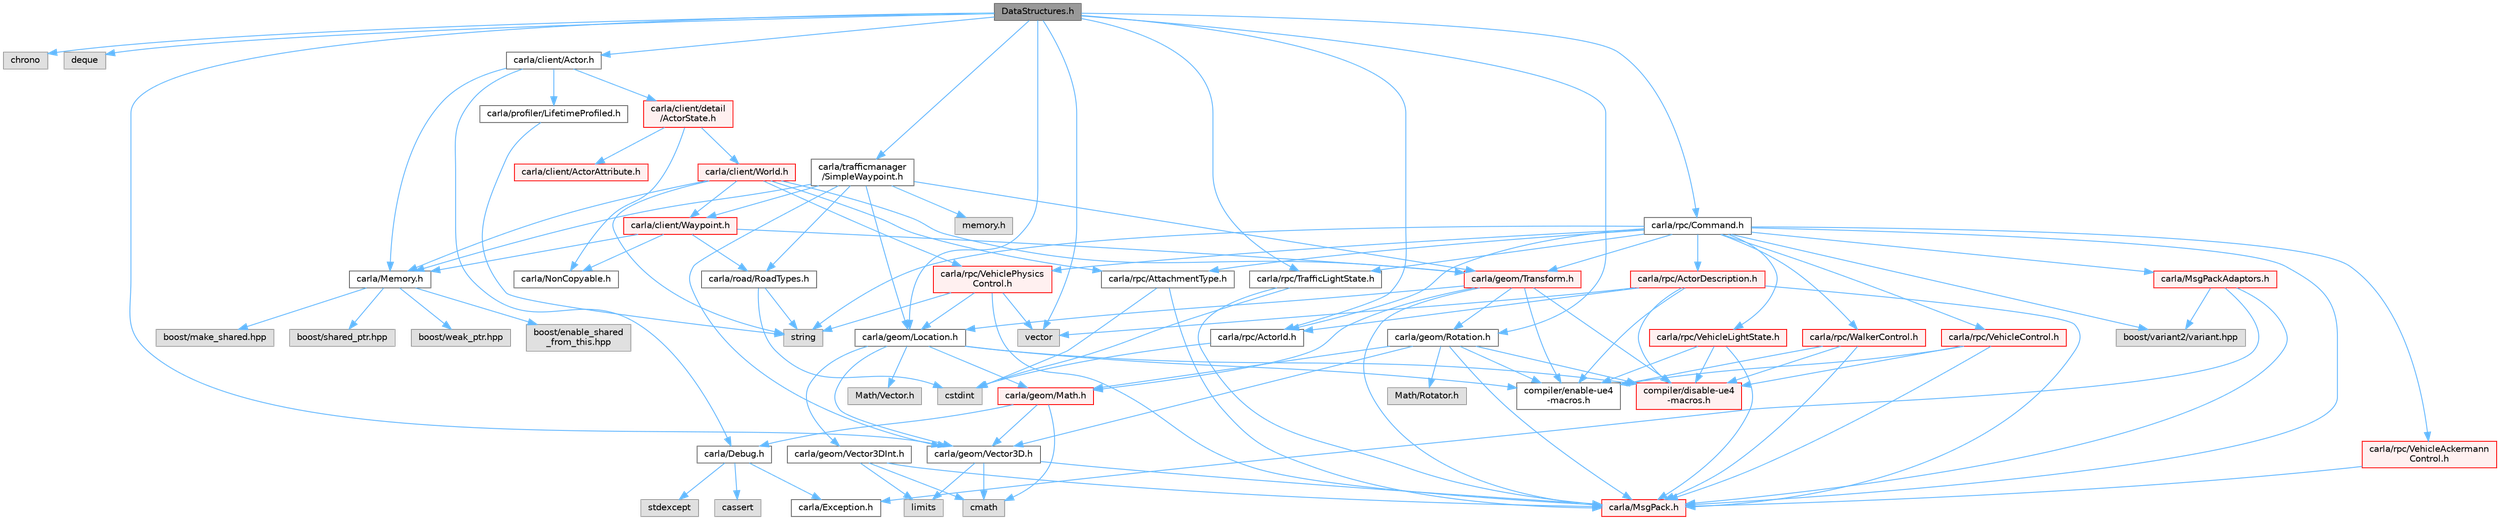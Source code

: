 digraph "DataStructures.h"
{
 // INTERACTIVE_SVG=YES
 // LATEX_PDF_SIZE
  bgcolor="transparent";
  edge [fontname=Helvetica,fontsize=10,labelfontname=Helvetica,labelfontsize=10];
  node [fontname=Helvetica,fontsize=10,shape=box,height=0.2,width=0.4];
  Node1 [id="Node000001",label="DataStructures.h",height=0.2,width=0.4,color="gray40", fillcolor="grey60", style="filled", fontcolor="black",tooltip=" "];
  Node1 -> Node2 [id="edge1_Node000001_Node000002",color="steelblue1",style="solid",tooltip=" "];
  Node2 [id="Node000002",label="chrono",height=0.2,width=0.4,color="grey60", fillcolor="#E0E0E0", style="filled",tooltip=" "];
  Node1 -> Node3 [id="edge2_Node000001_Node000003",color="steelblue1",style="solid",tooltip=" "];
  Node3 [id="Node000003",label="deque",height=0.2,width=0.4,color="grey60", fillcolor="#E0E0E0", style="filled",tooltip=" "];
  Node1 -> Node4 [id="edge3_Node000001_Node000004",color="steelblue1",style="solid",tooltip=" "];
  Node4 [id="Node000004",label="vector",height=0.2,width=0.4,color="grey60", fillcolor="#E0E0E0", style="filled",tooltip=" "];
  Node1 -> Node5 [id="edge4_Node000001_Node000005",color="steelblue1",style="solid",tooltip=" "];
  Node5 [id="Node000005",label="carla/client/Actor.h",height=0.2,width=0.4,color="grey40", fillcolor="white", style="filled",URL="$da/d48/client_2Actor_8h.html",tooltip=" "];
  Node5 -> Node6 [id="edge5_Node000005_Node000006",color="steelblue1",style="solid",tooltip=" "];
  Node6 [id="Node000006",label="carla/Debug.h",height=0.2,width=0.4,color="grey40", fillcolor="white", style="filled",URL="$d4/deb/Debug_8h.html",tooltip=" "];
  Node6 -> Node7 [id="edge6_Node000006_Node000007",color="steelblue1",style="solid",tooltip=" "];
  Node7 [id="Node000007",label="carla/Exception.h",height=0.2,width=0.4,color="grey40", fillcolor="white", style="filled",URL="$d8/d8a/Exception_8h.html",tooltip=" "];
  Node6 -> Node8 [id="edge7_Node000006_Node000008",color="steelblue1",style="solid",tooltip=" "];
  Node8 [id="Node000008",label="stdexcept",height=0.2,width=0.4,color="grey60", fillcolor="#E0E0E0", style="filled",tooltip=" "];
  Node6 -> Node9 [id="edge8_Node000006_Node000009",color="steelblue1",style="solid",tooltip=" "];
  Node9 [id="Node000009",label="cassert",height=0.2,width=0.4,color="grey60", fillcolor="#E0E0E0", style="filled",tooltip=" "];
  Node5 -> Node10 [id="edge9_Node000005_Node000010",color="steelblue1",style="solid",tooltip=" "];
  Node10 [id="Node000010",label="carla/Memory.h",height=0.2,width=0.4,color="grey40", fillcolor="white", style="filled",URL="$de/d5c/Memory_8h.html",tooltip=" "];
  Node10 -> Node11 [id="edge10_Node000010_Node000011",color="steelblue1",style="solid",tooltip=" "];
  Node11 [id="Node000011",label="boost/enable_shared\l_from_this.hpp",height=0.2,width=0.4,color="grey60", fillcolor="#E0E0E0", style="filled",tooltip=" "];
  Node10 -> Node12 [id="edge11_Node000010_Node000012",color="steelblue1",style="solid",tooltip=" "];
  Node12 [id="Node000012",label="boost/make_shared.hpp",height=0.2,width=0.4,color="grey60", fillcolor="#E0E0E0", style="filled",tooltip=" "];
  Node10 -> Node13 [id="edge12_Node000010_Node000013",color="steelblue1",style="solid",tooltip=" "];
  Node13 [id="Node000013",label="boost/shared_ptr.hpp",height=0.2,width=0.4,color="grey60", fillcolor="#E0E0E0", style="filled",tooltip=" "];
  Node10 -> Node14 [id="edge13_Node000010_Node000014",color="steelblue1",style="solid",tooltip=" "];
  Node14 [id="Node000014",label="boost/weak_ptr.hpp",height=0.2,width=0.4,color="grey60", fillcolor="#E0E0E0", style="filled",tooltip=" "];
  Node5 -> Node15 [id="edge14_Node000005_Node000015",color="steelblue1",style="solid",tooltip=" "];
  Node15 [id="Node000015",label="carla/client/detail\l/ActorState.h",height=0.2,width=0.4,color="red", fillcolor="#FFF0F0", style="filled",URL="$d4/d22/client_2detail_2ActorState_8h.html",tooltip=" "];
  Node15 -> Node16 [id="edge15_Node000015_Node000016",color="steelblue1",style="solid",tooltip=" "];
  Node16 [id="Node000016",label="carla/NonCopyable.h",height=0.2,width=0.4,color="grey40", fillcolor="white", style="filled",URL="$d4/dd8/LibCarla_2source_2carla_2NonCopyable_8h.html",tooltip=" "];
  Node15 -> Node17 [id="edge16_Node000015_Node000017",color="steelblue1",style="solid",tooltip=" "];
  Node17 [id="Node000017",label="carla/client/World.h",height=0.2,width=0.4,color="red", fillcolor="#FFF0F0", style="filled",URL="$dd/d5b/World_8h.html",tooltip=" "];
  Node17 -> Node10 [id="edge17_Node000017_Node000010",color="steelblue1",style="solid",tooltip=" "];
  Node17 -> Node60 [id="edge18_Node000017_Node000060",color="steelblue1",style="solid",tooltip=" "];
  Node60 [id="Node000060",label="carla/client/Waypoint.h",height=0.2,width=0.4,color="red", fillcolor="#FFF0F0", style="filled",URL="$d0/d47/client_2Waypoint_8h.html",tooltip=" "];
  Node60 -> Node10 [id="edge19_Node000060_Node000010",color="steelblue1",style="solid",tooltip=" "];
  Node60 -> Node16 [id="edge20_Node000060_Node000016",color="steelblue1",style="solid",tooltip=" "];
  Node60 -> Node35 [id="edge21_Node000060_Node000035",color="steelblue1",style="solid",tooltip=" "];
  Node35 [id="Node000035",label="carla/geom/Transform.h",height=0.2,width=0.4,color="red", fillcolor="#FFF0F0", style="filled",URL="$de/d17/geom_2Transform_8h.html",tooltip=" "];
  Node35 -> Node26 [id="edge22_Node000035_Node000026",color="steelblue1",style="solid",tooltip=" "];
  Node26 [id="Node000026",label="carla/MsgPack.h",height=0.2,width=0.4,color="red", fillcolor="#FFF0F0", style="filled",URL="$d9/d6f/MsgPack_8h.html",tooltip=" "];
  Node35 -> Node36 [id="edge23_Node000035_Node000036",color="steelblue1",style="solid",tooltip=" "];
  Node36 [id="Node000036",label="carla/geom/Location.h",height=0.2,width=0.4,color="grey40", fillcolor="white", style="filled",URL="$d9/d8b/geom_2Location_8h.html",tooltip=" "];
  Node36 -> Node37 [id="edge24_Node000036_Node000037",color="steelblue1",style="solid",tooltip=" "];
  Node37 [id="Node000037",label="carla/geom/Vector3D.h",height=0.2,width=0.4,color="grey40", fillcolor="white", style="filled",URL="$de/d70/geom_2Vector3D_8h.html",tooltip=" "];
  Node37 -> Node26 [id="edge25_Node000037_Node000026",color="steelblue1",style="solid",tooltip=" "];
  Node37 -> Node38 [id="edge26_Node000037_Node000038",color="steelblue1",style="solid",tooltip=" "];
  Node38 [id="Node000038",label="cmath",height=0.2,width=0.4,color="grey60", fillcolor="#E0E0E0", style="filled",tooltip=" "];
  Node37 -> Node32 [id="edge27_Node000037_Node000032",color="steelblue1",style="solid",tooltip=" "];
  Node32 [id="Node000032",label="limits",height=0.2,width=0.4,color="grey60", fillcolor="#E0E0E0", style="filled",tooltip=" "];
  Node36 -> Node39 [id="edge28_Node000036_Node000039",color="steelblue1",style="solid",tooltip=" "];
  Node39 [id="Node000039",label="carla/geom/Vector3DInt.h",height=0.2,width=0.4,color="grey40", fillcolor="white", style="filled",URL="$d1/da4/Vector3DInt_8h.html",tooltip=" "];
  Node39 -> Node26 [id="edge29_Node000039_Node000026",color="steelblue1",style="solid",tooltip=" "];
  Node39 -> Node38 [id="edge30_Node000039_Node000038",color="steelblue1",style="solid",tooltip=" "];
  Node39 -> Node32 [id="edge31_Node000039_Node000032",color="steelblue1",style="solid",tooltip=" "];
  Node36 -> Node40 [id="edge32_Node000036_Node000040",color="steelblue1",style="solid",tooltip=" "];
  Node40 [id="Node000040",label="carla/geom/Math.h",height=0.2,width=0.4,color="red", fillcolor="#FFF0F0", style="filled",URL="$db/d8a/Math_8h.html",tooltip=" "];
  Node40 -> Node6 [id="edge33_Node000040_Node000006",color="steelblue1",style="solid",tooltip=" "];
  Node40 -> Node37 [id="edge34_Node000040_Node000037",color="steelblue1",style="solid",tooltip=" "];
  Node40 -> Node38 [id="edge35_Node000040_Node000038",color="steelblue1",style="solid",tooltip=" "];
  Node36 -> Node42 [id="edge36_Node000036_Node000042",color="steelblue1",style="solid",tooltip=" "];
  Node42 [id="Node000042",label="compiler/enable-ue4\l-macros.h",height=0.2,width=0.4,color="grey40", fillcolor="white", style="filled",URL="$d9/da2/enable-ue4-macros_8h.html",tooltip=" "];
  Node36 -> Node43 [id="edge37_Node000036_Node000043",color="steelblue1",style="solid",tooltip=" "];
  Node43 [id="Node000043",label="Math/Vector.h",height=0.2,width=0.4,color="grey60", fillcolor="#E0E0E0", style="filled",tooltip=" "];
  Node36 -> Node44 [id="edge38_Node000036_Node000044",color="steelblue1",style="solid",tooltip=" "];
  Node44 [id="Node000044",label="compiler/disable-ue4\l-macros.h",height=0.2,width=0.4,color="red", fillcolor="#FFF0F0", style="filled",URL="$d2/d02/disable-ue4-macros_8h.html",tooltip=" "];
  Node35 -> Node40 [id="edge39_Node000035_Node000040",color="steelblue1",style="solid",tooltip=" "];
  Node35 -> Node49 [id="edge40_Node000035_Node000049",color="steelblue1",style="solid",tooltip=" "];
  Node49 [id="Node000049",label="carla/geom/Rotation.h",height=0.2,width=0.4,color="grey40", fillcolor="white", style="filled",URL="$d0/d8f/Rotation_8h.html",tooltip=" "];
  Node49 -> Node26 [id="edge41_Node000049_Node000026",color="steelblue1",style="solid",tooltip=" "];
  Node49 -> Node40 [id="edge42_Node000049_Node000040",color="steelblue1",style="solid",tooltip=" "];
  Node49 -> Node37 [id="edge43_Node000049_Node000037",color="steelblue1",style="solid",tooltip=" "];
  Node49 -> Node42 [id="edge44_Node000049_Node000042",color="steelblue1",style="solid",tooltip=" "];
  Node49 -> Node50 [id="edge45_Node000049_Node000050",color="steelblue1",style="solid",tooltip=" "];
  Node50 [id="Node000050",label="Math/Rotator.h",height=0.2,width=0.4,color="grey60", fillcolor="#E0E0E0", style="filled",tooltip=" "];
  Node49 -> Node44 [id="edge46_Node000049_Node000044",color="steelblue1",style="solid",tooltip=" "];
  Node35 -> Node42 [id="edge47_Node000035_Node000042",color="steelblue1",style="solid",tooltip=" "];
  Node35 -> Node44 [id="edge48_Node000035_Node000044",color="steelblue1",style="solid",tooltip=" "];
  Node60 -> Node69 [id="edge49_Node000060_Node000069",color="steelblue1",style="solid",tooltip=" "];
  Node69 [id="Node000069",label="carla/road/RoadTypes.h",height=0.2,width=0.4,color="grey40", fillcolor="white", style="filled",URL="$d6/dbb/RoadTypes_8h.html",tooltip=" "];
  Node69 -> Node24 [id="edge50_Node000069_Node000024",color="steelblue1",style="solid",tooltip=" "];
  Node24 [id="Node000024",label="cstdint",height=0.2,width=0.4,color="grey60", fillcolor="#E0E0E0", style="filled",tooltip=" "];
  Node69 -> Node62 [id="edge51_Node000069_Node000062",color="steelblue1",style="solid",tooltip=" "];
  Node62 [id="Node000062",label="string",height=0.2,width=0.4,color="grey60", fillcolor="#E0E0E0", style="filled",tooltip=" "];
  Node17 -> Node35 [id="edge52_Node000017_Node000035",color="steelblue1",style="solid",tooltip=" "];
  Node17 -> Node145 [id="edge53_Node000017_Node000145",color="steelblue1",style="solid",tooltip=" "];
  Node145 [id="Node000145",label="carla/rpc/AttachmentType.h",height=0.2,width=0.4,color="grey40", fillcolor="white", style="filled",URL="$d9/df7/AttachmentType_8h.html",tooltip=" "];
  Node145 -> Node26 [id="edge54_Node000145_Node000026",color="steelblue1",style="solid",tooltip=" "];
  Node145 -> Node24 [id="edge55_Node000145_Node000024",color="steelblue1",style="solid",tooltip=" "];
  Node17 -> Node156 [id="edge56_Node000017_Node000156",color="steelblue1",style="solid",tooltip=" "];
  Node156 [id="Node000156",label="carla/rpc/VehiclePhysics\lControl.h",height=0.2,width=0.4,color="red", fillcolor="#FFF0F0", style="filled",URL="$d1/d8e/LibCarla_2source_2carla_2rpc_2VehiclePhysicsControl_8h.html",tooltip=" "];
  Node156 -> Node26 [id="edge57_Node000156_Node000026",color="steelblue1",style="solid",tooltip=" "];
  Node156 -> Node36 [id="edge58_Node000156_Node000036",color="steelblue1",style="solid",tooltip=" "];
  Node156 -> Node62 [id="edge59_Node000156_Node000062",color="steelblue1",style="solid",tooltip=" "];
  Node156 -> Node4 [id="edge60_Node000156_Node000004",color="steelblue1",style="solid",tooltip=" "];
  Node17 -> Node62 [id="edge61_Node000017_Node000062",color="steelblue1",style="solid",tooltip=" "];
  Node15 -> Node172 [id="edge62_Node000015_Node000172",color="steelblue1",style="solid",tooltip=" "];
  Node172 [id="Node000172",label="carla/client/ActorAttribute.h",height=0.2,width=0.4,color="red", fillcolor="#FFF0F0", style="filled",URL="$d1/d5d/LibCarla_2source_2carla_2client_2ActorAttribute_8h.html",tooltip=" "];
  Node5 -> Node174 [id="edge63_Node000005_Node000174",color="steelblue1",style="solid",tooltip=" "];
  Node174 [id="Node000174",label="carla/profiler/LifetimeProfiled.h",height=0.2,width=0.4,color="grey40", fillcolor="white", style="filled",URL="$d9/dc4/LifetimeProfiled_8h.html",tooltip=" "];
  Node174 -> Node62 [id="edge64_Node000174_Node000062",color="steelblue1",style="solid",tooltip=" "];
  Node1 -> Node36 [id="edge65_Node000001_Node000036",color="steelblue1",style="solid",tooltip=" "];
  Node1 -> Node49 [id="edge66_Node000001_Node000049",color="steelblue1",style="solid",tooltip=" "];
  Node1 -> Node37 [id="edge67_Node000001_Node000037",color="steelblue1",style="solid",tooltip=" "];
  Node1 -> Node100 [id="edge68_Node000001_Node000100",color="steelblue1",style="solid",tooltip=" "];
  Node100 [id="Node000100",label="carla/rpc/ActorId.h",height=0.2,width=0.4,color="grey40", fillcolor="white", style="filled",URL="$d3/d89/ActorId_8h.html",tooltip=" "];
  Node100 -> Node24 [id="edge69_Node000100_Node000024",color="steelblue1",style="solid",tooltip=" "];
  Node1 -> Node175 [id="edge70_Node000001_Node000175",color="steelblue1",style="solid",tooltip=" "];
  Node175 [id="Node000175",label="carla/rpc/Command.h",height=0.2,width=0.4,color="grey40", fillcolor="white", style="filled",URL="$d1/d55/Command_8h.html",tooltip=" "];
  Node175 -> Node26 [id="edge71_Node000175_Node000026",color="steelblue1",style="solid",tooltip=" "];
  Node175 -> Node147 [id="edge72_Node000175_Node000147",color="steelblue1",style="solid",tooltip=" "];
  Node147 [id="Node000147",label="carla/MsgPackAdaptors.h",height=0.2,width=0.4,color="red", fillcolor="#FFF0F0", style="filled",URL="$de/db4/MsgPackAdaptors_8h.html",tooltip=" "];
  Node147 -> Node7 [id="edge73_Node000147_Node000007",color="steelblue1",style="solid",tooltip=" "];
  Node147 -> Node26 [id="edge74_Node000147_Node000026",color="steelblue1",style="solid",tooltip=" "];
  Node147 -> Node94 [id="edge75_Node000147_Node000094",color="steelblue1",style="solid",tooltip=" "];
  Node94 [id="Node000094",label="boost/variant2/variant.hpp",height=0.2,width=0.4,color="grey60", fillcolor="#E0E0E0", style="filled",tooltip=" "];
  Node175 -> Node35 [id="edge76_Node000175_Node000035",color="steelblue1",style="solid",tooltip=" "];
  Node175 -> Node128 [id="edge77_Node000175_Node000128",color="steelblue1",style="solid",tooltip=" "];
  Node128 [id="Node000128",label="carla/rpc/ActorDescription.h",height=0.2,width=0.4,color="red", fillcolor="#FFF0F0", style="filled",URL="$d9/db9/LibCarla_2source_2carla_2rpc_2ActorDescription_8h.html",tooltip=" "];
  Node128 -> Node26 [id="edge78_Node000128_Node000026",color="steelblue1",style="solid",tooltip=" "];
  Node128 -> Node100 [id="edge79_Node000128_Node000100",color="steelblue1",style="solid",tooltip=" "];
  Node128 -> Node4 [id="edge80_Node000128_Node000004",color="steelblue1",style="solid",tooltip=" "];
  Node128 -> Node42 [id="edge81_Node000128_Node000042",color="steelblue1",style="solid",tooltip=" "];
  Node128 -> Node44 [id="edge82_Node000128_Node000044",color="steelblue1",style="solid",tooltip=" "];
  Node175 -> Node145 [id="edge83_Node000175_Node000145",color="steelblue1",style="solid",tooltip=" "];
  Node175 -> Node100 [id="edge84_Node000175_Node000100",color="steelblue1",style="solid",tooltip=" "];
  Node175 -> Node104 [id="edge85_Node000175_Node000104",color="steelblue1",style="solid",tooltip=" "];
  Node104 [id="Node000104",label="carla/rpc/TrafficLightState.h",height=0.2,width=0.4,color="grey40", fillcolor="white", style="filled",URL="$d1/d16/LibCarla_2source_2carla_2rpc_2TrafficLightState_8h.html",tooltip=" "];
  Node104 -> Node26 [id="edge86_Node000104_Node000026",color="steelblue1",style="solid",tooltip=" "];
  Node104 -> Node24 [id="edge87_Node000104_Node000024",color="steelblue1",style="solid",tooltip=" "];
  Node175 -> Node176 [id="edge88_Node000175_Node000176",color="steelblue1",style="solid",tooltip=" "];
  Node176 [id="Node000176",label="carla/rpc/VehicleAckermann\lControl.h",height=0.2,width=0.4,color="red", fillcolor="#FFF0F0", style="filled",URL="$dc/def/LibCarla_2source_2carla_2rpc_2VehicleAckermannControl_8h.html",tooltip=" "];
  Node176 -> Node26 [id="edge89_Node000176_Node000026",color="steelblue1",style="solid",tooltip=" "];
  Node175 -> Node105 [id="edge90_Node000175_Node000105",color="steelblue1",style="solid",tooltip=" "];
  Node105 [id="Node000105",label="carla/rpc/VehicleControl.h",height=0.2,width=0.4,color="red", fillcolor="#FFF0F0", style="filled",URL="$dd/d28/LibCarla_2source_2carla_2rpc_2VehicleControl_8h.html",tooltip=" "];
  Node105 -> Node26 [id="edge91_Node000105_Node000026",color="steelblue1",style="solid",tooltip=" "];
  Node105 -> Node42 [id="edge92_Node000105_Node000042",color="steelblue1",style="solid",tooltip=" "];
  Node105 -> Node44 [id="edge93_Node000105_Node000044",color="steelblue1",style="solid",tooltip=" "];
  Node175 -> Node156 [id="edge94_Node000175_Node000156",color="steelblue1",style="solid",tooltip=" "];
  Node175 -> Node167 [id="edge95_Node000175_Node000167",color="steelblue1",style="solid",tooltip=" "];
  Node167 [id="Node000167",label="carla/rpc/VehicleLightState.h",height=0.2,width=0.4,color="red", fillcolor="#FFF0F0", style="filled",URL="$d8/d64/LibCarla_2source_2carla_2rpc_2VehicleLightState_8h.html",tooltip=" "];
  Node167 -> Node26 [id="edge96_Node000167_Node000026",color="steelblue1",style="solid",tooltip=" "];
  Node167 -> Node42 [id="edge97_Node000167_Node000042",color="steelblue1",style="solid",tooltip=" "];
  Node167 -> Node44 [id="edge98_Node000167_Node000044",color="steelblue1",style="solid",tooltip=" "];
  Node175 -> Node108 [id="edge99_Node000175_Node000108",color="steelblue1",style="solid",tooltip=" "];
  Node108 [id="Node000108",label="carla/rpc/WalkerControl.h",height=0.2,width=0.4,color="red", fillcolor="#FFF0F0", style="filled",URL="$dd/db3/LibCarla_2source_2carla_2rpc_2WalkerControl_8h.html",tooltip=" "];
  Node108 -> Node26 [id="edge100_Node000108_Node000026",color="steelblue1",style="solid",tooltip=" "];
  Node108 -> Node42 [id="edge101_Node000108_Node000042",color="steelblue1",style="solid",tooltip=" "];
  Node108 -> Node44 [id="edge102_Node000108_Node000044",color="steelblue1",style="solid",tooltip=" "];
  Node175 -> Node62 [id="edge103_Node000175_Node000062",color="steelblue1",style="solid",tooltip=" "];
  Node175 -> Node94 [id="edge104_Node000175_Node000094",color="steelblue1",style="solid",tooltip=" "];
  Node1 -> Node104 [id="edge105_Node000001_Node000104",color="steelblue1",style="solid",tooltip=" "];
  Node1 -> Node179 [id="edge106_Node000001_Node000179",color="steelblue1",style="solid",tooltip=" "];
  Node179 [id="Node000179",label="carla/trafficmanager\l/SimpleWaypoint.h",height=0.2,width=0.4,color="grey40", fillcolor="white", style="filled",URL="$d7/dd3/SimpleWaypoint_8h.html",tooltip=" "];
  Node179 -> Node180 [id="edge107_Node000179_Node000180",color="steelblue1",style="solid",tooltip=" "];
  Node180 [id="Node000180",label="memory.h",height=0.2,width=0.4,color="grey60", fillcolor="#E0E0E0", style="filled",tooltip=" "];
  Node179 -> Node60 [id="edge108_Node000179_Node000060",color="steelblue1",style="solid",tooltip=" "];
  Node179 -> Node36 [id="edge109_Node000179_Node000036",color="steelblue1",style="solid",tooltip=" "];
  Node179 -> Node35 [id="edge110_Node000179_Node000035",color="steelblue1",style="solid",tooltip=" "];
  Node179 -> Node37 [id="edge111_Node000179_Node000037",color="steelblue1",style="solid",tooltip=" "];
  Node179 -> Node10 [id="edge112_Node000179_Node000010",color="steelblue1",style="solid",tooltip=" "];
  Node179 -> Node69 [id="edge113_Node000179_Node000069",color="steelblue1",style="solid",tooltip=" "];
}
